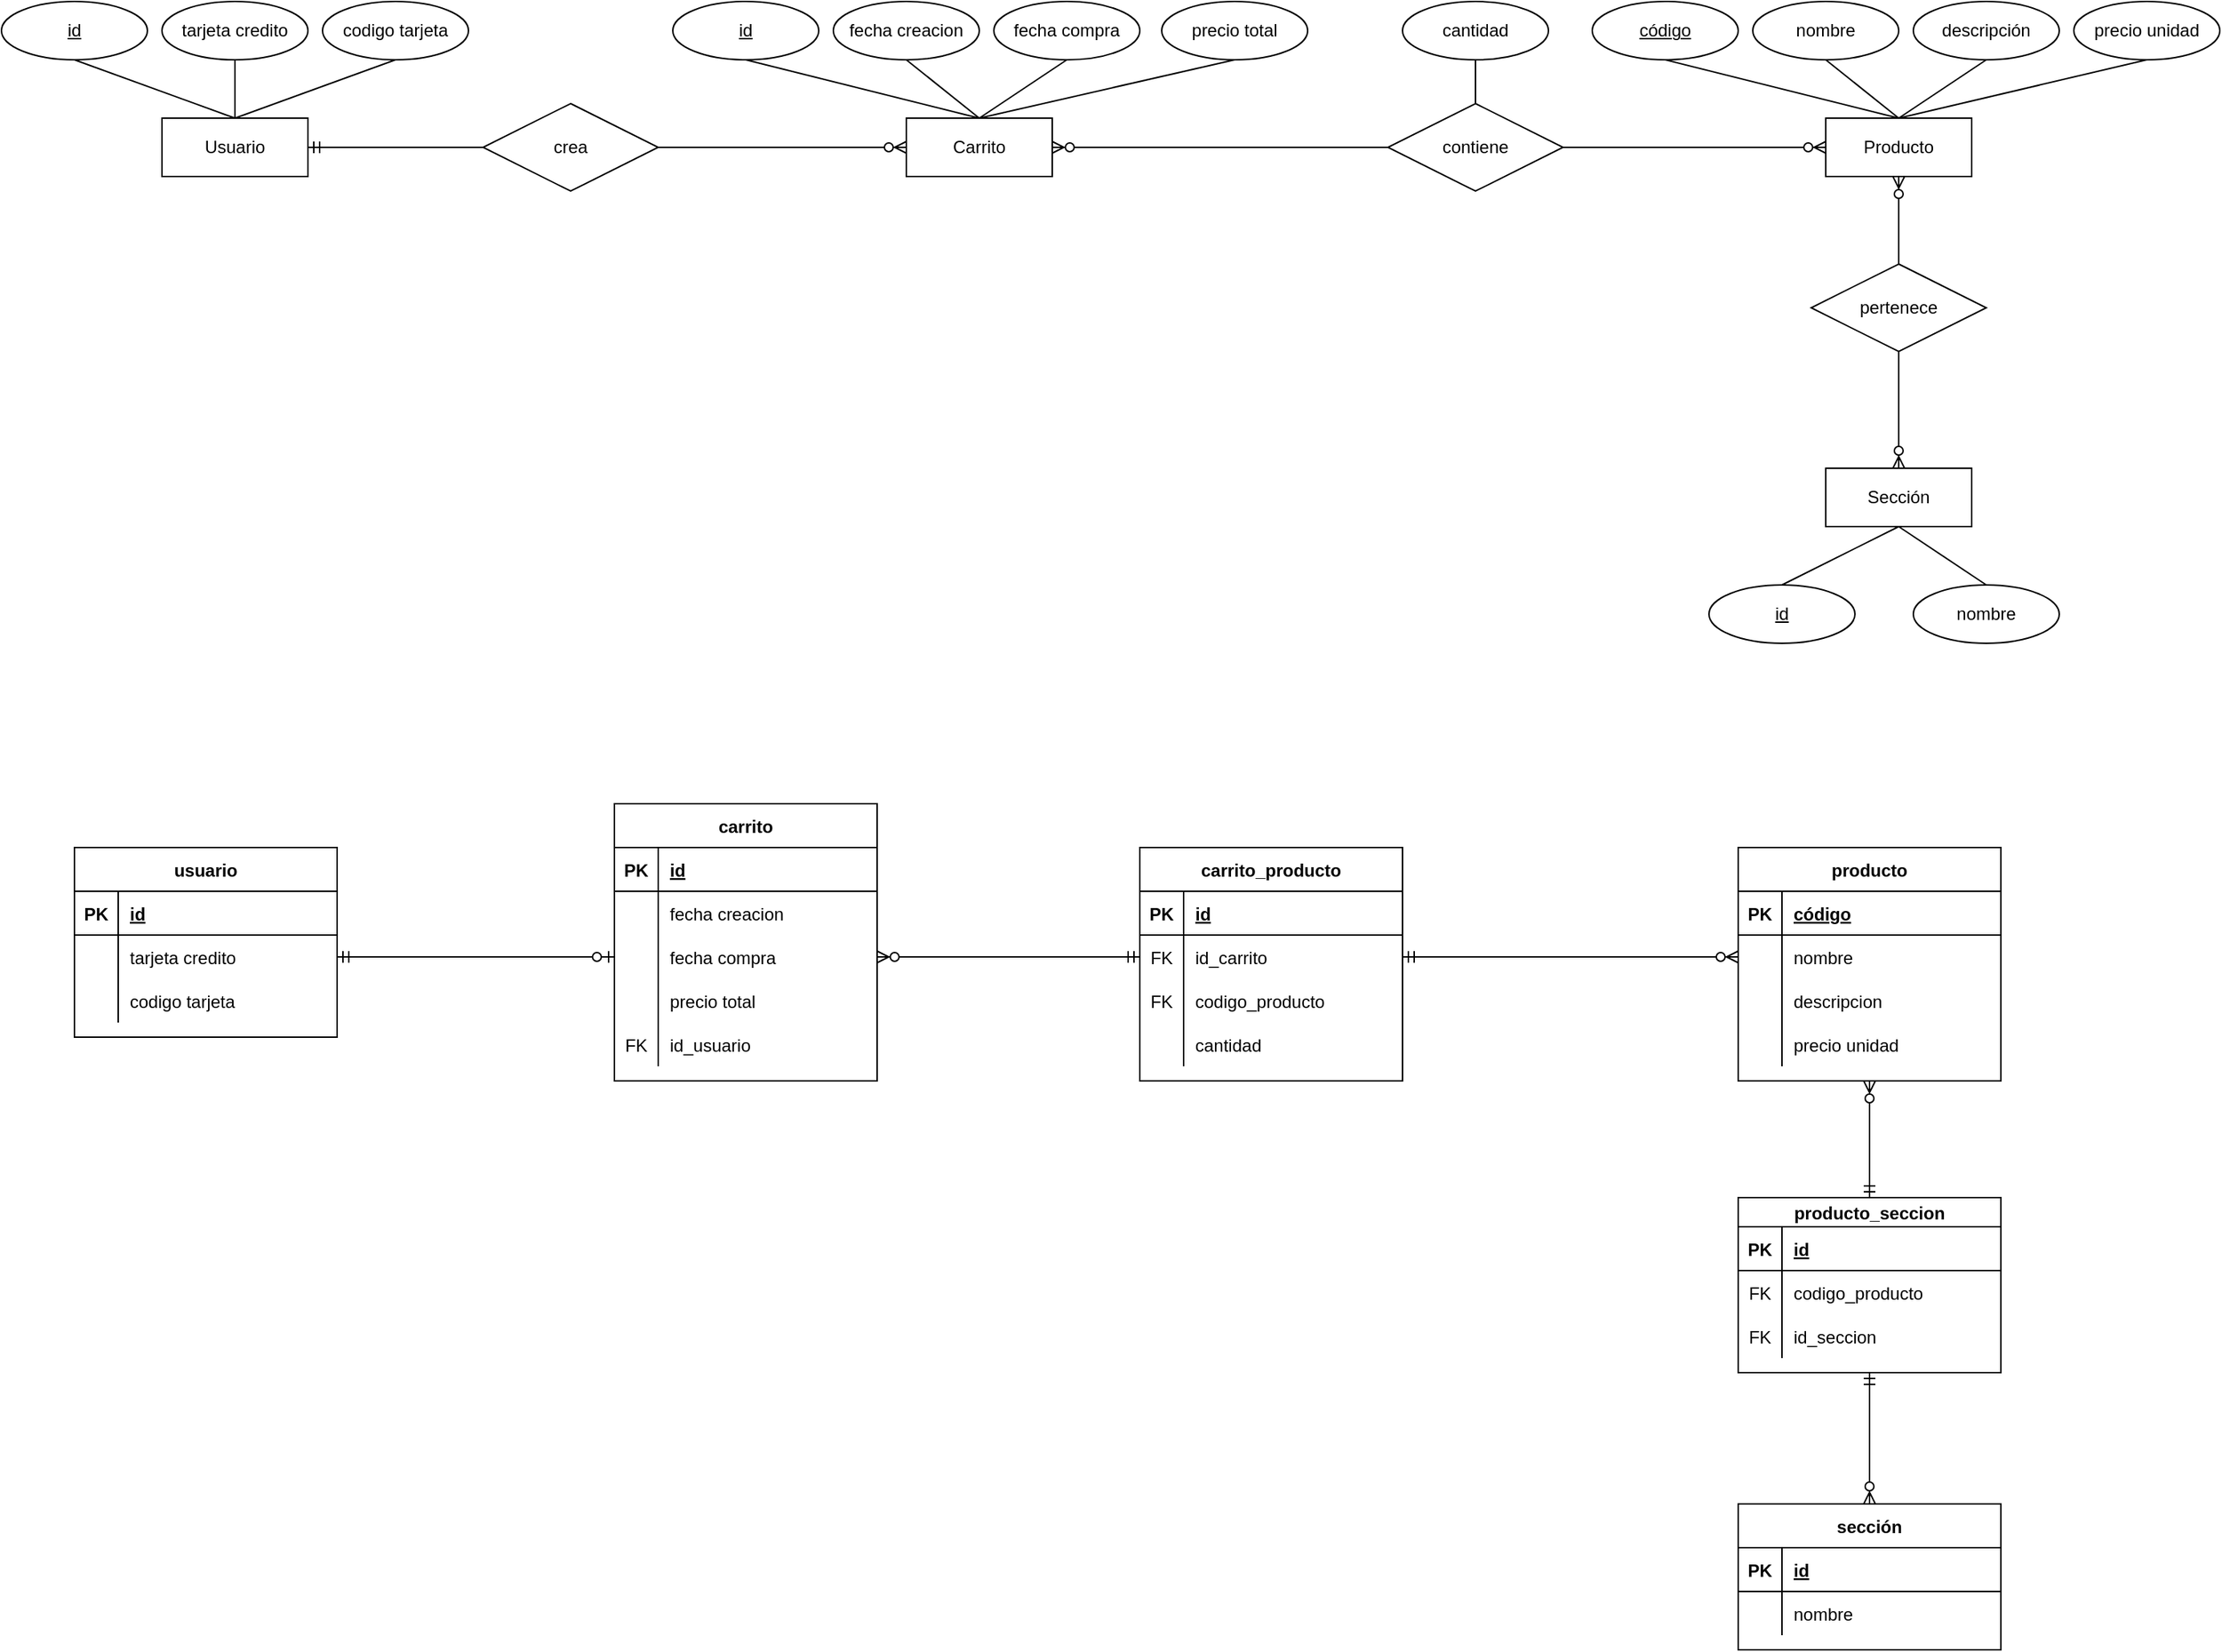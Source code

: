 <mxfile version="18.0.2" type="device"><diagram id="Uz3IOw2km38-HbCNvxgC" name="Page-1"><mxGraphModel dx="1185" dy="635" grid="1" gridSize="10" guides="1" tooltips="1" connect="1" arrows="1" fold="1" page="1" pageScale="1" pageWidth="850" pageHeight="1100" math="0" shadow="0"><root><mxCell id="0"/><mxCell id="1" parent="0"/><mxCell id="EYSnP-rjC3bQDlblEpM8-2" value="Usuario" style="whiteSpace=wrap;html=1;align=center;" vertex="1" parent="1"><mxGeometry x="190" y="150" width="100" height="40" as="geometry"/></mxCell><mxCell id="EYSnP-rjC3bQDlblEpM8-3" value="Carrito" style="whiteSpace=wrap;html=1;align=center;" vertex="1" parent="1"><mxGeometry x="700" y="150" width="100" height="40" as="geometry"/></mxCell><mxCell id="EYSnP-rjC3bQDlblEpM8-4" value="Producto" style="whiteSpace=wrap;html=1;align=center;" vertex="1" parent="1"><mxGeometry x="1330" y="150" width="100" height="40" as="geometry"/></mxCell><mxCell id="EYSnP-rjC3bQDlblEpM8-5" value="crea" style="shape=rhombus;perimeter=rhombusPerimeter;whiteSpace=wrap;html=1;align=center;" vertex="1" parent="1"><mxGeometry x="410" y="140" width="120" height="60" as="geometry"/></mxCell><mxCell id="EYSnP-rjC3bQDlblEpM8-6" value="contiene" style="shape=rhombus;perimeter=rhombusPerimeter;whiteSpace=wrap;html=1;align=center;" vertex="1" parent="1"><mxGeometry x="1030" y="140" width="120" height="60" as="geometry"/></mxCell><mxCell id="EYSnP-rjC3bQDlblEpM8-7" value="Sección" style="whiteSpace=wrap;html=1;align=center;" vertex="1" parent="1"><mxGeometry x="1330" y="390" width="100" height="40" as="geometry"/></mxCell><mxCell id="EYSnP-rjC3bQDlblEpM8-8" value="pertenece" style="shape=rhombus;perimeter=rhombusPerimeter;whiteSpace=wrap;html=1;align=center;" vertex="1" parent="1"><mxGeometry x="1320" y="250" width="120" height="60" as="geometry"/></mxCell><mxCell id="EYSnP-rjC3bQDlblEpM8-9" value="" style="fontSize=12;html=1;endArrow=ERzeroToMany;endFill=1;rounded=0;entryX=0;entryY=0.5;entryDx=0;entryDy=0;exitX=1;exitY=0.5;exitDx=0;exitDy=0;" edge="1" parent="1" source="EYSnP-rjC3bQDlblEpM8-5" target="EYSnP-rjC3bQDlblEpM8-3"><mxGeometry width="100" height="100" relative="1" as="geometry"><mxPoint x="615" y="170" as="sourcePoint"/><mxPoint x="750" y="150" as="targetPoint"/></mxGeometry></mxCell><mxCell id="EYSnP-rjC3bQDlblEpM8-10" value="" style="fontSize=12;html=1;endArrow=ERmandOne;rounded=0;entryX=1;entryY=0.5;entryDx=0;entryDy=0;exitX=0;exitY=0.5;exitDx=0;exitDy=0;" edge="1" parent="1" source="EYSnP-rjC3bQDlblEpM8-5" target="EYSnP-rjC3bQDlblEpM8-2"><mxGeometry width="100" height="100" relative="1" as="geometry"><mxPoint x="480" y="250" as="sourcePoint"/><mxPoint x="580" y="150" as="targetPoint"/></mxGeometry></mxCell><mxCell id="EYSnP-rjC3bQDlblEpM8-11" value="" style="fontSize=12;html=1;endArrow=ERzeroToMany;endFill=1;rounded=0;entryX=0;entryY=0.5;entryDx=0;entryDy=0;exitX=1;exitY=0.5;exitDx=0;exitDy=0;" edge="1" parent="1" source="EYSnP-rjC3bQDlblEpM8-6" target="EYSnP-rjC3bQDlblEpM8-4"><mxGeometry width="100" height="100" relative="1" as="geometry"><mxPoint x="1030" y="250" as="sourcePoint"/><mxPoint x="1130" y="150" as="targetPoint"/></mxGeometry></mxCell><mxCell id="EYSnP-rjC3bQDlblEpM8-12" value="" style="fontSize=12;html=1;endArrow=ERzeroToMany;endFill=1;rounded=0;entryX=1;entryY=0.5;entryDx=0;entryDy=0;exitX=0;exitY=0.5;exitDx=0;exitDy=0;" edge="1" parent="1" source="EYSnP-rjC3bQDlblEpM8-6" target="EYSnP-rjC3bQDlblEpM8-3"><mxGeometry width="100" height="100" relative="1" as="geometry"><mxPoint x="670" y="250" as="sourcePoint"/><mxPoint x="770" y="150" as="targetPoint"/></mxGeometry></mxCell><mxCell id="EYSnP-rjC3bQDlblEpM8-13" value="" style="fontSize=12;html=1;endArrow=ERzeroToMany;endFill=1;rounded=0;entryX=0.5;entryY=0;entryDx=0;entryDy=0;exitX=0.5;exitY=1;exitDx=0;exitDy=0;" edge="1" parent="1" source="EYSnP-rjC3bQDlblEpM8-8" target="EYSnP-rjC3bQDlblEpM8-7"><mxGeometry width="100" height="100" relative="1" as="geometry"><mxPoint x="1060" y="280" as="sourcePoint"/><mxPoint x="1160" y="180" as="targetPoint"/></mxGeometry></mxCell><mxCell id="EYSnP-rjC3bQDlblEpM8-14" value="" style="fontSize=12;html=1;endArrow=ERzeroToMany;endFill=1;rounded=0;entryX=0.5;entryY=1;entryDx=0;entryDy=0;exitX=0.5;exitY=0;exitDx=0;exitDy=0;" edge="1" parent="1" source="EYSnP-rjC3bQDlblEpM8-8" target="EYSnP-rjC3bQDlblEpM8-4"><mxGeometry width="100" height="100" relative="1" as="geometry"><mxPoint x="1210" y="250" as="sourcePoint"/><mxPoint x="1310" y="150" as="targetPoint"/></mxGeometry></mxCell><mxCell id="EYSnP-rjC3bQDlblEpM8-15" value="fecha creacion" style="ellipse;whiteSpace=wrap;html=1;align=center;" vertex="1" parent="1"><mxGeometry x="650" y="70" width="100" height="40" as="geometry"/></mxCell><mxCell id="EYSnP-rjC3bQDlblEpM8-16" value="" style="endArrow=none;html=1;rounded=0;exitX=0.5;exitY=1;exitDx=0;exitDy=0;entryX=0.5;entryY=0;entryDx=0;entryDy=0;" edge="1" parent="1" source="EYSnP-rjC3bQDlblEpM8-15" target="EYSnP-rjC3bQDlblEpM8-3"><mxGeometry relative="1" as="geometry"><mxPoint x="680" y="180" as="sourcePoint"/><mxPoint x="840" y="180" as="targetPoint"/></mxGeometry></mxCell><mxCell id="EYSnP-rjC3bQDlblEpM8-17" value="cantidad" style="ellipse;whiteSpace=wrap;html=1;align=center;" vertex="1" parent="1"><mxGeometry x="1040" y="70" width="100" height="40" as="geometry"/></mxCell><mxCell id="EYSnP-rjC3bQDlblEpM8-19" value="" style="endArrow=none;html=1;rounded=0;exitX=0.5;exitY=1;exitDx=0;exitDy=0;" edge="1" parent="1" source="EYSnP-rjC3bQDlblEpM8-17" target="EYSnP-rjC3bQDlblEpM8-6"><mxGeometry relative="1" as="geometry"><mxPoint x="870" y="180" as="sourcePoint"/><mxPoint x="1030" y="180" as="targetPoint"/></mxGeometry></mxCell><mxCell id="EYSnP-rjC3bQDlblEpM8-21" value="nombre" style="ellipse;whiteSpace=wrap;html=1;align=center;" vertex="1" parent="1"><mxGeometry x="1280" y="70" width="100" height="40" as="geometry"/></mxCell><mxCell id="EYSnP-rjC3bQDlblEpM8-22" value="descripción" style="ellipse;whiteSpace=wrap;html=1;align=center;" vertex="1" parent="1"><mxGeometry x="1390" y="70" width="100" height="40" as="geometry"/></mxCell><mxCell id="EYSnP-rjC3bQDlblEpM8-23" value="precio unidad" style="ellipse;whiteSpace=wrap;html=1;align=center;" vertex="1" parent="1"><mxGeometry x="1500" y="70" width="100" height="40" as="geometry"/></mxCell><mxCell id="EYSnP-rjC3bQDlblEpM8-24" value="" style="endArrow=none;html=1;rounded=0;exitX=0.5;exitY=1;exitDx=0;exitDy=0;entryX=0.5;entryY=0;entryDx=0;entryDy=0;" edge="1" parent="1" source="EYSnP-rjC3bQDlblEpM8-44" target="EYSnP-rjC3bQDlblEpM8-4"><mxGeometry relative="1" as="geometry"><mxPoint x="1220" y="110.0" as="sourcePoint"/><mxPoint x="1240" y="170" as="targetPoint"/></mxGeometry></mxCell><mxCell id="EYSnP-rjC3bQDlblEpM8-25" value="" style="endArrow=none;html=1;rounded=0;exitX=0.5;exitY=1;exitDx=0;exitDy=0;entryX=0.5;entryY=0;entryDx=0;entryDy=0;" edge="1" parent="1" source="EYSnP-rjC3bQDlblEpM8-21" target="EYSnP-rjC3bQDlblEpM8-4"><mxGeometry relative="1" as="geometry"><mxPoint x="1230" y="120" as="sourcePoint"/><mxPoint x="1390" y="160" as="targetPoint"/></mxGeometry></mxCell><mxCell id="EYSnP-rjC3bQDlblEpM8-26" value="" style="endArrow=none;html=1;rounded=0;exitX=0.5;exitY=1;exitDx=0;exitDy=0;entryX=0.5;entryY=0;entryDx=0;entryDy=0;" edge="1" parent="1" source="EYSnP-rjC3bQDlblEpM8-22" target="EYSnP-rjC3bQDlblEpM8-4"><mxGeometry relative="1" as="geometry"><mxPoint x="1240" y="130" as="sourcePoint"/><mxPoint x="1400" y="170" as="targetPoint"/></mxGeometry></mxCell><mxCell id="EYSnP-rjC3bQDlblEpM8-27" value="" style="endArrow=none;html=1;rounded=0;exitX=0.5;exitY=1;exitDx=0;exitDy=0;entryX=0.5;entryY=0;entryDx=0;entryDy=0;" edge="1" parent="1" source="EYSnP-rjC3bQDlblEpM8-23" target="EYSnP-rjC3bQDlblEpM8-4"><mxGeometry relative="1" as="geometry"><mxPoint x="1250" y="140" as="sourcePoint"/><mxPoint x="1410" y="180" as="targetPoint"/></mxGeometry></mxCell><mxCell id="EYSnP-rjC3bQDlblEpM8-28" value="tarjeta credito" style="ellipse;whiteSpace=wrap;html=1;align=center;" vertex="1" parent="1"><mxGeometry x="190" y="70" width="100" height="40" as="geometry"/></mxCell><mxCell id="EYSnP-rjC3bQDlblEpM8-29" value="codigo tarjeta" style="ellipse;whiteSpace=wrap;html=1;align=center;" vertex="1" parent="1"><mxGeometry x="300" y="70" width="100" height="40" as="geometry"/></mxCell><mxCell id="EYSnP-rjC3bQDlblEpM8-30" value="" style="endArrow=none;html=1;rounded=0;exitX=0.5;exitY=1;exitDx=0;exitDy=0;entryX=0.5;entryY=0;entryDx=0;entryDy=0;" edge="1" parent="1" source="EYSnP-rjC3bQDlblEpM8-28" target="EYSnP-rjC3bQDlblEpM8-2"><mxGeometry relative="1" as="geometry"><mxPoint x="240" y="170" as="sourcePoint"/><mxPoint x="400" y="170" as="targetPoint"/></mxGeometry></mxCell><mxCell id="EYSnP-rjC3bQDlblEpM8-33" value="" style="endArrow=none;html=1;rounded=0;exitX=0.5;exitY=1;exitDx=0;exitDy=0;entryX=0.5;entryY=0;entryDx=0;entryDy=0;" edge="1" parent="1" source="EYSnP-rjC3bQDlblEpM8-29" target="EYSnP-rjC3bQDlblEpM8-2"><mxGeometry relative="1" as="geometry"><mxPoint x="240" y="170" as="sourcePoint"/><mxPoint x="400" y="170" as="targetPoint"/></mxGeometry></mxCell><mxCell id="EYSnP-rjC3bQDlblEpM8-34" value="precio total" style="ellipse;whiteSpace=wrap;html=1;align=center;" vertex="1" parent="1"><mxGeometry x="875" y="70" width="100" height="40" as="geometry"/></mxCell><mxCell id="EYSnP-rjC3bQDlblEpM8-35" value="" style="endArrow=none;html=1;rounded=0;exitX=0.5;exitY=1;exitDx=0;exitDy=0;entryX=0.5;entryY=0;entryDx=0;entryDy=0;" edge="1" parent="1" source="EYSnP-rjC3bQDlblEpM8-34" target="EYSnP-rjC3bQDlblEpM8-3"><mxGeometry relative="1" as="geometry"><mxPoint x="850" y="210" as="sourcePoint"/><mxPoint x="1010" y="210" as="targetPoint"/></mxGeometry></mxCell><mxCell id="EYSnP-rjC3bQDlblEpM8-36" value="fecha compra" style="ellipse;whiteSpace=wrap;html=1;align=center;" vertex="1" parent="1"><mxGeometry x="760" y="70" width="100" height="40" as="geometry"/></mxCell><mxCell id="EYSnP-rjC3bQDlblEpM8-37" value="" style="endArrow=none;html=1;rounded=0;exitX=0.5;exitY=1;exitDx=0;exitDy=0;entryX=0.5;entryY=0;entryDx=0;entryDy=0;" edge="1" parent="1" source="EYSnP-rjC3bQDlblEpM8-36" target="EYSnP-rjC3bQDlblEpM8-3"><mxGeometry relative="1" as="geometry"><mxPoint x="785" y="260" as="sourcePoint"/><mxPoint x="945" y="260" as="targetPoint"/></mxGeometry></mxCell><mxCell id="EYSnP-rjC3bQDlblEpM8-40" value="id" style="ellipse;whiteSpace=wrap;html=1;align=center;fontStyle=4;" vertex="1" parent="1"><mxGeometry x="80" y="70" width="100" height="40" as="geometry"/></mxCell><mxCell id="EYSnP-rjC3bQDlblEpM8-41" value="" style="endArrow=none;html=1;rounded=0;exitX=0.5;exitY=1;exitDx=0;exitDy=0;entryX=0.5;entryY=0;entryDx=0;entryDy=0;" edge="1" parent="1" source="EYSnP-rjC3bQDlblEpM8-40" target="EYSnP-rjC3bQDlblEpM8-2"><mxGeometry relative="1" as="geometry"><mxPoint x="440" y="140" as="sourcePoint"/><mxPoint x="600" y="140" as="targetPoint"/></mxGeometry></mxCell><mxCell id="EYSnP-rjC3bQDlblEpM8-42" value="id" style="ellipse;whiteSpace=wrap;html=1;align=center;fontStyle=4;" vertex="1" parent="1"><mxGeometry x="540" y="70" width="100" height="40" as="geometry"/></mxCell><mxCell id="EYSnP-rjC3bQDlblEpM8-43" value="" style="endArrow=none;html=1;rounded=0;exitX=0.5;exitY=1;exitDx=0;exitDy=0;entryX=0.5;entryY=0;entryDx=0;entryDy=0;" edge="1" parent="1" source="EYSnP-rjC3bQDlblEpM8-42" target="EYSnP-rjC3bQDlblEpM8-3"><mxGeometry relative="1" as="geometry"><mxPoint x="880" y="200" as="sourcePoint"/><mxPoint x="1040" y="200" as="targetPoint"/></mxGeometry></mxCell><mxCell id="EYSnP-rjC3bQDlblEpM8-44" value="código" style="ellipse;whiteSpace=wrap;html=1;align=center;fontStyle=4;" vertex="1" parent="1"><mxGeometry x="1170" y="70" width="100" height="40" as="geometry"/></mxCell><mxCell id="EYSnP-rjC3bQDlblEpM8-45" value="nombre" style="ellipse;whiteSpace=wrap;html=1;align=center;" vertex="1" parent="1"><mxGeometry x="1390" y="470" width="100" height="40" as="geometry"/></mxCell><mxCell id="EYSnP-rjC3bQDlblEpM8-46" value="" style="endArrow=none;html=1;rounded=0;exitX=0.5;exitY=1;exitDx=0;exitDy=0;entryX=0.5;entryY=0;entryDx=0;entryDy=0;" edge="1" parent="1" source="EYSnP-rjC3bQDlblEpM8-7" target="EYSnP-rjC3bQDlblEpM8-45"><mxGeometry relative="1" as="geometry"><mxPoint x="1210" y="330" as="sourcePoint"/><mxPoint x="1370" y="330" as="targetPoint"/></mxGeometry></mxCell><mxCell id="EYSnP-rjC3bQDlblEpM8-47" value="id" style="ellipse;whiteSpace=wrap;html=1;align=center;fontStyle=4;" vertex="1" parent="1"><mxGeometry x="1250" y="470" width="100" height="40" as="geometry"/></mxCell><mxCell id="EYSnP-rjC3bQDlblEpM8-48" value="" style="endArrow=none;html=1;rounded=0;exitX=0.5;exitY=1;exitDx=0;exitDy=0;entryX=0.5;entryY=0;entryDx=0;entryDy=0;" edge="1" parent="1" source="EYSnP-rjC3bQDlblEpM8-7" target="EYSnP-rjC3bQDlblEpM8-47"><mxGeometry relative="1" as="geometry"><mxPoint x="1210" y="330" as="sourcePoint"/><mxPoint x="1370" y="330" as="targetPoint"/></mxGeometry></mxCell><mxCell id="EYSnP-rjC3bQDlblEpM8-90" value="usuario" style="shape=table;startSize=30;container=1;collapsible=1;childLayout=tableLayout;fixedRows=1;rowLines=0;fontStyle=1;align=center;resizeLast=1;" vertex="1" parent="1"><mxGeometry x="130" y="650" width="180" height="130" as="geometry"/></mxCell><mxCell id="EYSnP-rjC3bQDlblEpM8-91" value="" style="shape=tableRow;horizontal=0;startSize=0;swimlaneHead=0;swimlaneBody=0;fillColor=none;collapsible=0;dropTarget=0;points=[[0,0.5],[1,0.5]];portConstraint=eastwest;top=0;left=0;right=0;bottom=1;" vertex="1" parent="EYSnP-rjC3bQDlblEpM8-90"><mxGeometry y="30" width="180" height="30" as="geometry"/></mxCell><mxCell id="EYSnP-rjC3bQDlblEpM8-92" value="PK" style="shape=partialRectangle;connectable=0;fillColor=none;top=0;left=0;bottom=0;right=0;fontStyle=1;overflow=hidden;" vertex="1" parent="EYSnP-rjC3bQDlblEpM8-91"><mxGeometry width="30" height="30" as="geometry"><mxRectangle width="30" height="30" as="alternateBounds"/></mxGeometry></mxCell><mxCell id="EYSnP-rjC3bQDlblEpM8-93" value="id" style="shape=partialRectangle;connectable=0;fillColor=none;top=0;left=0;bottom=0;right=0;align=left;spacingLeft=6;fontStyle=5;overflow=hidden;" vertex="1" parent="EYSnP-rjC3bQDlblEpM8-91"><mxGeometry x="30" width="150" height="30" as="geometry"><mxRectangle width="150" height="30" as="alternateBounds"/></mxGeometry></mxCell><mxCell id="EYSnP-rjC3bQDlblEpM8-94" value="" style="shape=tableRow;horizontal=0;startSize=0;swimlaneHead=0;swimlaneBody=0;fillColor=none;collapsible=0;dropTarget=0;points=[[0,0.5],[1,0.5]];portConstraint=eastwest;top=0;left=0;right=0;bottom=0;" vertex="1" parent="EYSnP-rjC3bQDlblEpM8-90"><mxGeometry y="60" width="180" height="30" as="geometry"/></mxCell><mxCell id="EYSnP-rjC3bQDlblEpM8-95" value="" style="shape=partialRectangle;connectable=0;fillColor=none;top=0;left=0;bottom=0;right=0;editable=1;overflow=hidden;" vertex="1" parent="EYSnP-rjC3bQDlblEpM8-94"><mxGeometry width="30" height="30" as="geometry"><mxRectangle width="30" height="30" as="alternateBounds"/></mxGeometry></mxCell><mxCell id="EYSnP-rjC3bQDlblEpM8-96" value="tarjeta credito" style="shape=partialRectangle;connectable=0;fillColor=none;top=0;left=0;bottom=0;right=0;align=left;spacingLeft=6;overflow=hidden;" vertex="1" parent="EYSnP-rjC3bQDlblEpM8-94"><mxGeometry x="30" width="150" height="30" as="geometry"><mxRectangle width="150" height="30" as="alternateBounds"/></mxGeometry></mxCell><mxCell id="EYSnP-rjC3bQDlblEpM8-97" value="" style="shape=tableRow;horizontal=0;startSize=0;swimlaneHead=0;swimlaneBody=0;fillColor=none;collapsible=0;dropTarget=0;points=[[0,0.5],[1,0.5]];portConstraint=eastwest;top=0;left=0;right=0;bottom=0;" vertex="1" parent="EYSnP-rjC3bQDlblEpM8-90"><mxGeometry y="90" width="180" height="30" as="geometry"/></mxCell><mxCell id="EYSnP-rjC3bQDlblEpM8-98" value="" style="shape=partialRectangle;connectable=0;fillColor=none;top=0;left=0;bottom=0;right=0;editable=1;overflow=hidden;" vertex="1" parent="EYSnP-rjC3bQDlblEpM8-97"><mxGeometry width="30" height="30" as="geometry"><mxRectangle width="30" height="30" as="alternateBounds"/></mxGeometry></mxCell><mxCell id="EYSnP-rjC3bQDlblEpM8-99" value="codigo tarjeta" style="shape=partialRectangle;connectable=0;fillColor=none;top=0;left=0;bottom=0;right=0;align=left;spacingLeft=6;overflow=hidden;" vertex="1" parent="EYSnP-rjC3bQDlblEpM8-97"><mxGeometry x="30" width="150" height="30" as="geometry"><mxRectangle width="150" height="30" as="alternateBounds"/></mxGeometry></mxCell><mxCell id="EYSnP-rjC3bQDlblEpM8-103" value="carrito" style="shape=table;startSize=30;container=1;collapsible=1;childLayout=tableLayout;fixedRows=1;rowLines=0;fontStyle=1;align=center;resizeLast=1;" vertex="1" parent="1"><mxGeometry x="500" y="620" width="180" height="190" as="geometry"/></mxCell><mxCell id="EYSnP-rjC3bQDlblEpM8-104" value="" style="shape=tableRow;horizontal=0;startSize=0;swimlaneHead=0;swimlaneBody=0;fillColor=none;collapsible=0;dropTarget=0;points=[[0,0.5],[1,0.5]];portConstraint=eastwest;top=0;left=0;right=0;bottom=1;" vertex="1" parent="EYSnP-rjC3bQDlblEpM8-103"><mxGeometry y="30" width="180" height="30" as="geometry"/></mxCell><mxCell id="EYSnP-rjC3bQDlblEpM8-105" value="PK" style="shape=partialRectangle;connectable=0;fillColor=none;top=0;left=0;bottom=0;right=0;fontStyle=1;overflow=hidden;" vertex="1" parent="EYSnP-rjC3bQDlblEpM8-104"><mxGeometry width="30" height="30" as="geometry"><mxRectangle width="30" height="30" as="alternateBounds"/></mxGeometry></mxCell><mxCell id="EYSnP-rjC3bQDlblEpM8-106" value="id" style="shape=partialRectangle;connectable=0;fillColor=none;top=0;left=0;bottom=0;right=0;align=left;spacingLeft=6;fontStyle=5;overflow=hidden;" vertex="1" parent="EYSnP-rjC3bQDlblEpM8-104"><mxGeometry x="30" width="150" height="30" as="geometry"><mxRectangle width="150" height="30" as="alternateBounds"/></mxGeometry></mxCell><mxCell id="EYSnP-rjC3bQDlblEpM8-107" value="" style="shape=tableRow;horizontal=0;startSize=0;swimlaneHead=0;swimlaneBody=0;fillColor=none;collapsible=0;dropTarget=0;points=[[0,0.5],[1,0.5]];portConstraint=eastwest;top=0;left=0;right=0;bottom=0;" vertex="1" parent="EYSnP-rjC3bQDlblEpM8-103"><mxGeometry y="60" width="180" height="30" as="geometry"/></mxCell><mxCell id="EYSnP-rjC3bQDlblEpM8-108" value="" style="shape=partialRectangle;connectable=0;fillColor=none;top=0;left=0;bottom=0;right=0;editable=1;overflow=hidden;" vertex="1" parent="EYSnP-rjC3bQDlblEpM8-107"><mxGeometry width="30" height="30" as="geometry"><mxRectangle width="30" height="30" as="alternateBounds"/></mxGeometry></mxCell><mxCell id="EYSnP-rjC3bQDlblEpM8-109" value="fecha creacion" style="shape=partialRectangle;connectable=0;fillColor=none;top=0;left=0;bottom=0;right=0;align=left;spacingLeft=6;overflow=hidden;" vertex="1" parent="EYSnP-rjC3bQDlblEpM8-107"><mxGeometry x="30" width="150" height="30" as="geometry"><mxRectangle width="150" height="30" as="alternateBounds"/></mxGeometry></mxCell><mxCell id="EYSnP-rjC3bQDlblEpM8-110" value="" style="shape=tableRow;horizontal=0;startSize=0;swimlaneHead=0;swimlaneBody=0;fillColor=none;collapsible=0;dropTarget=0;points=[[0,0.5],[1,0.5]];portConstraint=eastwest;top=0;left=0;right=0;bottom=0;" vertex="1" parent="EYSnP-rjC3bQDlblEpM8-103"><mxGeometry y="90" width="180" height="30" as="geometry"/></mxCell><mxCell id="EYSnP-rjC3bQDlblEpM8-111" value="" style="shape=partialRectangle;connectable=0;fillColor=none;top=0;left=0;bottom=0;right=0;editable=1;overflow=hidden;" vertex="1" parent="EYSnP-rjC3bQDlblEpM8-110"><mxGeometry width="30" height="30" as="geometry"><mxRectangle width="30" height="30" as="alternateBounds"/></mxGeometry></mxCell><mxCell id="EYSnP-rjC3bQDlblEpM8-112" value="fecha compra" style="shape=partialRectangle;connectable=0;fillColor=none;top=0;left=0;bottom=0;right=0;align=left;spacingLeft=6;overflow=hidden;" vertex="1" parent="EYSnP-rjC3bQDlblEpM8-110"><mxGeometry x="30" width="150" height="30" as="geometry"><mxRectangle width="150" height="30" as="alternateBounds"/></mxGeometry></mxCell><mxCell id="EYSnP-rjC3bQDlblEpM8-113" value="" style="shape=tableRow;horizontal=0;startSize=0;swimlaneHead=0;swimlaneBody=0;fillColor=none;collapsible=0;dropTarget=0;points=[[0,0.5],[1,0.5]];portConstraint=eastwest;top=0;left=0;right=0;bottom=0;" vertex="1" parent="EYSnP-rjC3bQDlblEpM8-103"><mxGeometry y="120" width="180" height="30" as="geometry"/></mxCell><mxCell id="EYSnP-rjC3bQDlblEpM8-114" value="" style="shape=partialRectangle;connectable=0;fillColor=none;top=0;left=0;bottom=0;right=0;editable=1;overflow=hidden;" vertex="1" parent="EYSnP-rjC3bQDlblEpM8-113"><mxGeometry width="30" height="30" as="geometry"><mxRectangle width="30" height="30" as="alternateBounds"/></mxGeometry></mxCell><mxCell id="EYSnP-rjC3bQDlblEpM8-115" value="precio total" style="shape=partialRectangle;connectable=0;fillColor=none;top=0;left=0;bottom=0;right=0;align=left;spacingLeft=6;overflow=hidden;" vertex="1" parent="EYSnP-rjC3bQDlblEpM8-113"><mxGeometry x="30" width="150" height="30" as="geometry"><mxRectangle width="150" height="30" as="alternateBounds"/></mxGeometry></mxCell><mxCell id="EYSnP-rjC3bQDlblEpM8-151" value="" style="shape=tableRow;horizontal=0;startSize=0;swimlaneHead=0;swimlaneBody=0;fillColor=none;collapsible=0;dropTarget=0;points=[[0,0.5],[1,0.5]];portConstraint=eastwest;top=0;left=0;right=0;bottom=0;" vertex="1" parent="EYSnP-rjC3bQDlblEpM8-103"><mxGeometry y="150" width="180" height="30" as="geometry"/></mxCell><mxCell id="EYSnP-rjC3bQDlblEpM8-152" value="FK" style="shape=partialRectangle;connectable=0;fillColor=none;top=0;left=0;bottom=0;right=0;fontStyle=0;overflow=hidden;" vertex="1" parent="EYSnP-rjC3bQDlblEpM8-151"><mxGeometry width="30" height="30" as="geometry"><mxRectangle width="30" height="30" as="alternateBounds"/></mxGeometry></mxCell><mxCell id="EYSnP-rjC3bQDlblEpM8-153" value="id_usuario" style="shape=partialRectangle;connectable=0;fillColor=none;top=0;left=0;bottom=0;right=0;align=left;spacingLeft=6;fontStyle=0;overflow=hidden;" vertex="1" parent="EYSnP-rjC3bQDlblEpM8-151"><mxGeometry x="30" width="150" height="30" as="geometry"><mxRectangle width="150" height="30" as="alternateBounds"/></mxGeometry></mxCell><mxCell id="EYSnP-rjC3bQDlblEpM8-116" value="producto" style="shape=table;startSize=30;container=1;collapsible=1;childLayout=tableLayout;fixedRows=1;rowLines=0;fontStyle=1;align=center;resizeLast=1;" vertex="1" parent="1"><mxGeometry x="1270" y="650" width="180" height="160" as="geometry"/></mxCell><mxCell id="EYSnP-rjC3bQDlblEpM8-117" value="" style="shape=tableRow;horizontal=0;startSize=0;swimlaneHead=0;swimlaneBody=0;fillColor=none;collapsible=0;dropTarget=0;points=[[0,0.5],[1,0.5]];portConstraint=eastwest;top=0;left=0;right=0;bottom=1;" vertex="1" parent="EYSnP-rjC3bQDlblEpM8-116"><mxGeometry y="30" width="180" height="30" as="geometry"/></mxCell><mxCell id="EYSnP-rjC3bQDlblEpM8-118" value="PK" style="shape=partialRectangle;connectable=0;fillColor=none;top=0;left=0;bottom=0;right=0;fontStyle=1;overflow=hidden;" vertex="1" parent="EYSnP-rjC3bQDlblEpM8-117"><mxGeometry width="30" height="30" as="geometry"><mxRectangle width="30" height="30" as="alternateBounds"/></mxGeometry></mxCell><mxCell id="EYSnP-rjC3bQDlblEpM8-119" value="código" style="shape=partialRectangle;connectable=0;fillColor=none;top=0;left=0;bottom=0;right=0;align=left;spacingLeft=6;fontStyle=5;overflow=hidden;" vertex="1" parent="EYSnP-rjC3bQDlblEpM8-117"><mxGeometry x="30" width="150" height="30" as="geometry"><mxRectangle width="150" height="30" as="alternateBounds"/></mxGeometry></mxCell><mxCell id="EYSnP-rjC3bQDlblEpM8-120" value="" style="shape=tableRow;horizontal=0;startSize=0;swimlaneHead=0;swimlaneBody=0;fillColor=none;collapsible=0;dropTarget=0;points=[[0,0.5],[1,0.5]];portConstraint=eastwest;top=0;left=0;right=0;bottom=0;" vertex="1" parent="EYSnP-rjC3bQDlblEpM8-116"><mxGeometry y="60" width="180" height="30" as="geometry"/></mxCell><mxCell id="EYSnP-rjC3bQDlblEpM8-121" value="" style="shape=partialRectangle;connectable=0;fillColor=none;top=0;left=0;bottom=0;right=0;editable=1;overflow=hidden;" vertex="1" parent="EYSnP-rjC3bQDlblEpM8-120"><mxGeometry width="30" height="30" as="geometry"><mxRectangle width="30" height="30" as="alternateBounds"/></mxGeometry></mxCell><mxCell id="EYSnP-rjC3bQDlblEpM8-122" value="nombre" style="shape=partialRectangle;connectable=0;fillColor=none;top=0;left=0;bottom=0;right=0;align=left;spacingLeft=6;overflow=hidden;" vertex="1" parent="EYSnP-rjC3bQDlblEpM8-120"><mxGeometry x="30" width="150" height="30" as="geometry"><mxRectangle width="150" height="30" as="alternateBounds"/></mxGeometry></mxCell><mxCell id="EYSnP-rjC3bQDlblEpM8-123" value="" style="shape=tableRow;horizontal=0;startSize=0;swimlaneHead=0;swimlaneBody=0;fillColor=none;collapsible=0;dropTarget=0;points=[[0,0.5],[1,0.5]];portConstraint=eastwest;top=0;left=0;right=0;bottom=0;" vertex="1" parent="EYSnP-rjC3bQDlblEpM8-116"><mxGeometry y="90" width="180" height="30" as="geometry"/></mxCell><mxCell id="EYSnP-rjC3bQDlblEpM8-124" value="" style="shape=partialRectangle;connectable=0;fillColor=none;top=0;left=0;bottom=0;right=0;editable=1;overflow=hidden;" vertex="1" parent="EYSnP-rjC3bQDlblEpM8-123"><mxGeometry width="30" height="30" as="geometry"><mxRectangle width="30" height="30" as="alternateBounds"/></mxGeometry></mxCell><mxCell id="EYSnP-rjC3bQDlblEpM8-125" value="descripcion" style="shape=partialRectangle;connectable=0;fillColor=none;top=0;left=0;bottom=0;right=0;align=left;spacingLeft=6;overflow=hidden;" vertex="1" parent="EYSnP-rjC3bQDlblEpM8-123"><mxGeometry x="30" width="150" height="30" as="geometry"><mxRectangle width="150" height="30" as="alternateBounds"/></mxGeometry></mxCell><mxCell id="EYSnP-rjC3bQDlblEpM8-126" value="" style="shape=tableRow;horizontal=0;startSize=0;swimlaneHead=0;swimlaneBody=0;fillColor=none;collapsible=0;dropTarget=0;points=[[0,0.5],[1,0.5]];portConstraint=eastwest;top=0;left=0;right=0;bottom=0;" vertex="1" parent="EYSnP-rjC3bQDlblEpM8-116"><mxGeometry y="120" width="180" height="30" as="geometry"/></mxCell><mxCell id="EYSnP-rjC3bQDlblEpM8-127" value="" style="shape=partialRectangle;connectable=0;fillColor=none;top=0;left=0;bottom=0;right=0;editable=1;overflow=hidden;" vertex="1" parent="EYSnP-rjC3bQDlblEpM8-126"><mxGeometry width="30" height="30" as="geometry"><mxRectangle width="30" height="30" as="alternateBounds"/></mxGeometry></mxCell><mxCell id="EYSnP-rjC3bQDlblEpM8-128" value="precio unidad" style="shape=partialRectangle;connectable=0;fillColor=none;top=0;left=0;bottom=0;right=0;align=left;spacingLeft=6;overflow=hidden;" vertex="1" parent="EYSnP-rjC3bQDlblEpM8-126"><mxGeometry x="30" width="150" height="30" as="geometry"><mxRectangle width="150" height="30" as="alternateBounds"/></mxGeometry></mxCell><mxCell id="EYSnP-rjC3bQDlblEpM8-129" value="sección" style="shape=table;startSize=30;container=1;collapsible=1;childLayout=tableLayout;fixedRows=1;rowLines=0;fontStyle=1;align=center;resizeLast=1;" vertex="1" parent="1"><mxGeometry x="1270" y="1100" width="180" height="100" as="geometry"/></mxCell><mxCell id="EYSnP-rjC3bQDlblEpM8-130" value="" style="shape=tableRow;horizontal=0;startSize=0;swimlaneHead=0;swimlaneBody=0;fillColor=none;collapsible=0;dropTarget=0;points=[[0,0.5],[1,0.5]];portConstraint=eastwest;top=0;left=0;right=0;bottom=1;" vertex="1" parent="EYSnP-rjC3bQDlblEpM8-129"><mxGeometry y="30" width="180" height="30" as="geometry"/></mxCell><mxCell id="EYSnP-rjC3bQDlblEpM8-131" value="PK" style="shape=partialRectangle;connectable=0;fillColor=none;top=0;left=0;bottom=0;right=0;fontStyle=1;overflow=hidden;" vertex="1" parent="EYSnP-rjC3bQDlblEpM8-130"><mxGeometry width="30" height="30" as="geometry"><mxRectangle width="30" height="30" as="alternateBounds"/></mxGeometry></mxCell><mxCell id="EYSnP-rjC3bQDlblEpM8-132" value="id" style="shape=partialRectangle;connectable=0;fillColor=none;top=0;left=0;bottom=0;right=0;align=left;spacingLeft=6;fontStyle=5;overflow=hidden;" vertex="1" parent="EYSnP-rjC3bQDlblEpM8-130"><mxGeometry x="30" width="150" height="30" as="geometry"><mxRectangle width="150" height="30" as="alternateBounds"/></mxGeometry></mxCell><mxCell id="EYSnP-rjC3bQDlblEpM8-133" value="" style="shape=tableRow;horizontal=0;startSize=0;swimlaneHead=0;swimlaneBody=0;fillColor=none;collapsible=0;dropTarget=0;points=[[0,0.5],[1,0.5]];portConstraint=eastwest;top=0;left=0;right=0;bottom=0;" vertex="1" parent="EYSnP-rjC3bQDlblEpM8-129"><mxGeometry y="60" width="180" height="30" as="geometry"/></mxCell><mxCell id="EYSnP-rjC3bQDlblEpM8-134" value="" style="shape=partialRectangle;connectable=0;fillColor=none;top=0;left=0;bottom=0;right=0;editable=1;overflow=hidden;" vertex="1" parent="EYSnP-rjC3bQDlblEpM8-133"><mxGeometry width="30" height="30" as="geometry"><mxRectangle width="30" height="30" as="alternateBounds"/></mxGeometry></mxCell><mxCell id="EYSnP-rjC3bQDlblEpM8-135" value="nombre" style="shape=partialRectangle;connectable=0;fillColor=none;top=0;left=0;bottom=0;right=0;align=left;spacingLeft=6;overflow=hidden;" vertex="1" parent="EYSnP-rjC3bQDlblEpM8-133"><mxGeometry x="30" width="150" height="30" as="geometry"><mxRectangle width="150" height="30" as="alternateBounds"/></mxGeometry></mxCell><mxCell id="EYSnP-rjC3bQDlblEpM8-158" value="carrito_producto" style="shape=table;startSize=30;container=1;collapsible=1;childLayout=tableLayout;fixedRows=1;rowLines=0;fontStyle=1;align=center;resizeLast=1;" vertex="1" parent="1"><mxGeometry x="860" y="650" width="180" height="160" as="geometry"/></mxCell><mxCell id="EYSnP-rjC3bQDlblEpM8-159" value="" style="shape=tableRow;horizontal=0;startSize=0;swimlaneHead=0;swimlaneBody=0;fillColor=none;collapsible=0;dropTarget=0;points=[[0,0.5],[1,0.5]];portConstraint=eastwest;top=0;left=0;right=0;bottom=1;" vertex="1" parent="EYSnP-rjC3bQDlblEpM8-158"><mxGeometry y="30" width="180" height="30" as="geometry"/></mxCell><mxCell id="EYSnP-rjC3bQDlblEpM8-160" value="PK" style="shape=partialRectangle;connectable=0;fillColor=none;top=0;left=0;bottom=0;right=0;fontStyle=1;overflow=hidden;" vertex="1" parent="EYSnP-rjC3bQDlblEpM8-159"><mxGeometry width="30" height="30" as="geometry"><mxRectangle width="30" height="30" as="alternateBounds"/></mxGeometry></mxCell><mxCell id="EYSnP-rjC3bQDlblEpM8-161" value="id" style="shape=partialRectangle;connectable=0;fillColor=none;top=0;left=0;bottom=0;right=0;align=left;spacingLeft=6;fontStyle=5;overflow=hidden;" vertex="1" parent="EYSnP-rjC3bQDlblEpM8-159"><mxGeometry x="30" width="150" height="30" as="geometry"><mxRectangle width="150" height="30" as="alternateBounds"/></mxGeometry></mxCell><mxCell id="EYSnP-rjC3bQDlblEpM8-172" value="" style="shape=tableRow;horizontal=0;startSize=0;swimlaneHead=0;swimlaneBody=0;fillColor=none;collapsible=0;dropTarget=0;points=[[0,0.5],[1,0.5]];portConstraint=eastwest;top=0;left=0;right=0;bottom=0;" vertex="1" parent="EYSnP-rjC3bQDlblEpM8-158"><mxGeometry y="60" width="180" height="30" as="geometry"/></mxCell><mxCell id="EYSnP-rjC3bQDlblEpM8-173" value="FK" style="shape=partialRectangle;connectable=0;fillColor=none;top=0;left=0;bottom=0;right=0;fontStyle=0;overflow=hidden;" vertex="1" parent="EYSnP-rjC3bQDlblEpM8-172"><mxGeometry width="30" height="30" as="geometry"><mxRectangle width="30" height="30" as="alternateBounds"/></mxGeometry></mxCell><mxCell id="EYSnP-rjC3bQDlblEpM8-174" value="id_carrito" style="shape=partialRectangle;connectable=0;fillColor=none;top=0;left=0;bottom=0;right=0;align=left;spacingLeft=6;fontStyle=0;overflow=hidden;" vertex="1" parent="EYSnP-rjC3bQDlblEpM8-172"><mxGeometry x="30" width="150" height="30" as="geometry"><mxRectangle width="150" height="30" as="alternateBounds"/></mxGeometry></mxCell><mxCell id="EYSnP-rjC3bQDlblEpM8-176" value="" style="shape=tableRow;horizontal=0;startSize=0;swimlaneHead=0;swimlaneBody=0;fillColor=none;collapsible=0;dropTarget=0;points=[[0,0.5],[1,0.5]];portConstraint=eastwest;top=0;left=0;right=0;bottom=0;" vertex="1" parent="EYSnP-rjC3bQDlblEpM8-158"><mxGeometry y="90" width="180" height="30" as="geometry"/></mxCell><mxCell id="EYSnP-rjC3bQDlblEpM8-177" value="FK" style="shape=partialRectangle;connectable=0;fillColor=none;top=0;left=0;bottom=0;right=0;fontStyle=0;overflow=hidden;" vertex="1" parent="EYSnP-rjC3bQDlblEpM8-176"><mxGeometry width="30" height="30" as="geometry"><mxRectangle width="30" height="30" as="alternateBounds"/></mxGeometry></mxCell><mxCell id="EYSnP-rjC3bQDlblEpM8-178" value="codigo_producto" style="shape=partialRectangle;connectable=0;fillColor=none;top=0;left=0;bottom=0;right=0;align=left;spacingLeft=6;fontStyle=0;overflow=hidden;" vertex="1" parent="EYSnP-rjC3bQDlblEpM8-176"><mxGeometry x="30" width="150" height="30" as="geometry"><mxRectangle width="150" height="30" as="alternateBounds"/></mxGeometry></mxCell><mxCell id="EYSnP-rjC3bQDlblEpM8-168" value="" style="shape=tableRow;horizontal=0;startSize=0;swimlaneHead=0;swimlaneBody=0;fillColor=none;collapsible=0;dropTarget=0;points=[[0,0.5],[1,0.5]];portConstraint=eastwest;top=0;left=0;right=0;bottom=0;" vertex="1" parent="EYSnP-rjC3bQDlblEpM8-158"><mxGeometry y="120" width="180" height="30" as="geometry"/></mxCell><mxCell id="EYSnP-rjC3bQDlblEpM8-169" value="" style="shape=partialRectangle;connectable=0;fillColor=none;top=0;left=0;bottom=0;right=0;editable=1;overflow=hidden;" vertex="1" parent="EYSnP-rjC3bQDlblEpM8-168"><mxGeometry width="30" height="30" as="geometry"><mxRectangle width="30" height="30" as="alternateBounds"/></mxGeometry></mxCell><mxCell id="EYSnP-rjC3bQDlblEpM8-170" value="cantidad" style="shape=partialRectangle;connectable=0;fillColor=none;top=0;left=0;bottom=0;right=0;align=left;spacingLeft=6;overflow=hidden;" vertex="1" parent="EYSnP-rjC3bQDlblEpM8-168"><mxGeometry x="30" width="150" height="30" as="geometry"><mxRectangle width="150" height="30" as="alternateBounds"/></mxGeometry></mxCell><mxCell id="EYSnP-rjC3bQDlblEpM8-179" value="producto_seccion" style="shape=table;startSize=20;container=1;collapsible=1;childLayout=tableLayout;fixedRows=1;rowLines=0;fontStyle=1;align=center;resizeLast=1;" vertex="1" parent="1"><mxGeometry x="1270" y="890" width="180" height="120" as="geometry"/></mxCell><mxCell id="EYSnP-rjC3bQDlblEpM8-180" value="" style="shape=tableRow;horizontal=0;startSize=0;swimlaneHead=0;swimlaneBody=0;fillColor=none;collapsible=0;dropTarget=0;points=[[0,0.5],[1,0.5]];portConstraint=eastwest;top=0;left=0;right=0;bottom=1;" vertex="1" parent="EYSnP-rjC3bQDlblEpM8-179"><mxGeometry y="20" width="180" height="30" as="geometry"/></mxCell><mxCell id="EYSnP-rjC3bQDlblEpM8-181" value="PK" style="shape=partialRectangle;connectable=0;fillColor=none;top=0;left=0;bottom=0;right=0;fontStyle=1;overflow=hidden;" vertex="1" parent="EYSnP-rjC3bQDlblEpM8-180"><mxGeometry width="30" height="30" as="geometry"><mxRectangle width="30" height="30" as="alternateBounds"/></mxGeometry></mxCell><mxCell id="EYSnP-rjC3bQDlblEpM8-182" value="id" style="shape=partialRectangle;connectable=0;fillColor=none;top=0;left=0;bottom=0;right=0;align=left;spacingLeft=6;fontStyle=5;overflow=hidden;" vertex="1" parent="EYSnP-rjC3bQDlblEpM8-180"><mxGeometry x="30" width="150" height="30" as="geometry"><mxRectangle width="150" height="30" as="alternateBounds"/></mxGeometry></mxCell><mxCell id="EYSnP-rjC3bQDlblEpM8-209" value="" style="shape=tableRow;horizontal=0;startSize=0;swimlaneHead=0;swimlaneBody=0;fillColor=none;collapsible=0;dropTarget=0;points=[[0,0.5],[1,0.5]];portConstraint=eastwest;top=0;left=0;right=0;bottom=0;" vertex="1" parent="EYSnP-rjC3bQDlblEpM8-179"><mxGeometry y="50" width="180" height="30" as="geometry"/></mxCell><mxCell id="EYSnP-rjC3bQDlblEpM8-210" value="FK" style="shape=partialRectangle;connectable=0;fillColor=none;top=0;left=0;bottom=0;right=0;fontStyle=0;overflow=hidden;" vertex="1" parent="EYSnP-rjC3bQDlblEpM8-209"><mxGeometry width="30" height="30" as="geometry"><mxRectangle width="30" height="30" as="alternateBounds"/></mxGeometry></mxCell><mxCell id="EYSnP-rjC3bQDlblEpM8-211" value="codigo_producto" style="shape=partialRectangle;connectable=0;fillColor=none;top=0;left=0;bottom=0;right=0;align=left;spacingLeft=6;fontStyle=0;overflow=hidden;" vertex="1" parent="EYSnP-rjC3bQDlblEpM8-209"><mxGeometry x="30" width="150" height="30" as="geometry"><mxRectangle width="150" height="30" as="alternateBounds"/></mxGeometry></mxCell><mxCell id="EYSnP-rjC3bQDlblEpM8-205" value="" style="shape=tableRow;horizontal=0;startSize=0;swimlaneHead=0;swimlaneBody=0;fillColor=none;collapsible=0;dropTarget=0;points=[[0,0.5],[1,0.5]];portConstraint=eastwest;top=0;left=0;right=0;bottom=0;" vertex="1" parent="EYSnP-rjC3bQDlblEpM8-179"><mxGeometry y="80" width="180" height="30" as="geometry"/></mxCell><mxCell id="EYSnP-rjC3bQDlblEpM8-206" value="FK" style="shape=partialRectangle;connectable=0;fillColor=none;top=0;left=0;bottom=0;right=0;fontStyle=0;overflow=hidden;" vertex="1" parent="EYSnP-rjC3bQDlblEpM8-205"><mxGeometry width="30" height="30" as="geometry"><mxRectangle width="30" height="30" as="alternateBounds"/></mxGeometry></mxCell><mxCell id="EYSnP-rjC3bQDlblEpM8-207" value="id_seccion" style="shape=partialRectangle;connectable=0;fillColor=none;top=0;left=0;bottom=0;right=0;align=left;spacingLeft=6;fontStyle=0;overflow=hidden;" vertex="1" parent="EYSnP-rjC3bQDlblEpM8-205"><mxGeometry x="30" width="150" height="30" as="geometry"><mxRectangle width="150" height="30" as="alternateBounds"/></mxGeometry></mxCell><mxCell id="EYSnP-rjC3bQDlblEpM8-200" value="" style="edgeStyle=entityRelationEdgeStyle;fontSize=12;html=1;endArrow=ERzeroToOne;startArrow=ERmandOne;rounded=0;exitX=1;exitY=0.5;exitDx=0;exitDy=0;entryX=0;entryY=0.5;entryDx=0;entryDy=0;" edge="1" parent="1" source="EYSnP-rjC3bQDlblEpM8-94" target="EYSnP-rjC3bQDlblEpM8-110"><mxGeometry width="100" height="100" relative="1" as="geometry"><mxPoint x="650" y="890" as="sourcePoint"/><mxPoint x="750" y="790" as="targetPoint"/></mxGeometry></mxCell><mxCell id="EYSnP-rjC3bQDlblEpM8-201" value="" style="fontSize=12;html=1;endArrow=ERzeroToMany;startArrow=ERmandOne;rounded=0;entryX=1;entryY=0.5;entryDx=0;entryDy=0;exitX=0;exitY=0.5;exitDx=0;exitDy=0;" edge="1" parent="1" source="EYSnP-rjC3bQDlblEpM8-172" target="EYSnP-rjC3bQDlblEpM8-110"><mxGeometry width="100" height="100" relative="1" as="geometry"><mxPoint x="940" y="900" as="sourcePoint"/><mxPoint x="750" y="880" as="targetPoint"/></mxGeometry></mxCell><mxCell id="EYSnP-rjC3bQDlblEpM8-202" value="" style="fontSize=12;html=1;endArrow=ERzeroToMany;startArrow=ERmandOne;rounded=0;entryX=0;entryY=0.5;entryDx=0;entryDy=0;exitX=1;exitY=0.5;exitDx=0;exitDy=0;" edge="1" parent="1" source="EYSnP-rjC3bQDlblEpM8-172" target="EYSnP-rjC3bQDlblEpM8-120"><mxGeometry width="100" height="100" relative="1" as="geometry"><mxPoint x="870" y="735" as="sourcePoint"/><mxPoint x="690" y="735" as="targetPoint"/></mxGeometry></mxCell><mxCell id="EYSnP-rjC3bQDlblEpM8-203" value="" style="fontSize=12;html=1;endArrow=ERzeroToMany;startArrow=ERmandOne;rounded=0;entryX=0.5;entryY=1;entryDx=0;entryDy=0;exitX=0.5;exitY=0;exitDx=0;exitDy=0;" edge="1" parent="1" source="EYSnP-rjC3bQDlblEpM8-179" target="EYSnP-rjC3bQDlblEpM8-116"><mxGeometry width="100" height="100" relative="1" as="geometry"><mxPoint x="1130" y="860" as="sourcePoint"/><mxPoint x="1400" y="860" as="targetPoint"/></mxGeometry></mxCell><mxCell id="EYSnP-rjC3bQDlblEpM8-212" value="" style="fontSize=12;html=1;endArrow=ERzeroToMany;startArrow=ERmandOne;rounded=0;entryX=0.5;entryY=0;entryDx=0;entryDy=0;exitX=0.5;exitY=1;exitDx=0;exitDy=0;" edge="1" parent="1" source="EYSnP-rjC3bQDlblEpM8-179" target="EYSnP-rjC3bQDlblEpM8-129"><mxGeometry width="100" height="100" relative="1" as="geometry"><mxPoint x="1370" y="880" as="sourcePoint"/><mxPoint x="1370" y="820" as="targetPoint"/></mxGeometry></mxCell></root></mxGraphModel></diagram></mxfile>